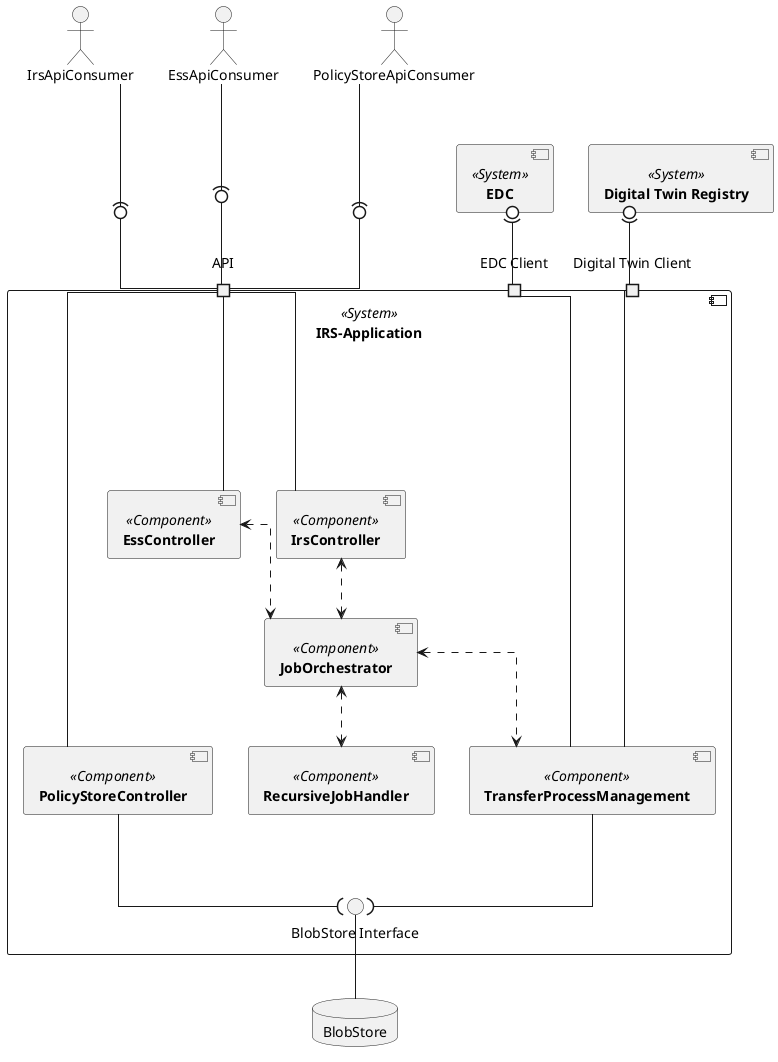 @startuml
skinparam monochrome true
skinparam shadowing false
skinparam linetype ortho
skinparam defaultFontName "Architects daughter"


actor IrsApiConsumer
actor EssApiConsumer
actor PolicyStoreApiConsumer

component [**Digital Twin Registry**] <<System>> as DTR
component [**EDC**] <<System>> as EDC

component [**IRS-Application**] <<System>> as IRS {
    component [**RecursiveJobHandler**] <<Component>> as RecursiveJobHandler
    component [**IrsController**] <<Component>> as IrsController
    component [**PolicyStoreController**] <<Component>> as PolicyStoreController
    component [**EssController**] <<Component>> as EssController
    component [**JobOrchestrator**] <<Component>> as JobOrchestrator
    component [**TransferProcessManagement**] <<Component>> as TransferProcessManagement

    port "API" as API_PORT
    port "Digital Twin Client" as AAS_PORT
    port "EDC Client" as EDC_PORT
    () "BlobStore Interface" as StoreInterface

    IrsController <..> JobOrchestrator
    JobOrchestrator <..> TransferProcessManagement
    JobOrchestrator <..> RecursiveJobHandler
    TransferProcessManagement --( StoreInterface
    PolicyStoreController --( StoreInterface
    EssController <..> JobOrchestrator
}





IrsController -up- API_PORT
PolicyStoreController -down- API_PORT
EssController -down- API_PORT
IrsApiConsumer --down(0- API_PORT
EssApiConsumer --down(0- API_PORT
PolicyStoreApiConsumer --(0- API_PORT

TransferProcessManagement --right-- AAS_PORT
TransferProcessManagement --right-- EDC_PORT

AAS_PORT -up-(0 DTR
EDC_PORT -up-(0 EDC

database "BlobStore" as BlobStore
StoreInterface -down- BlobStore
@enduml